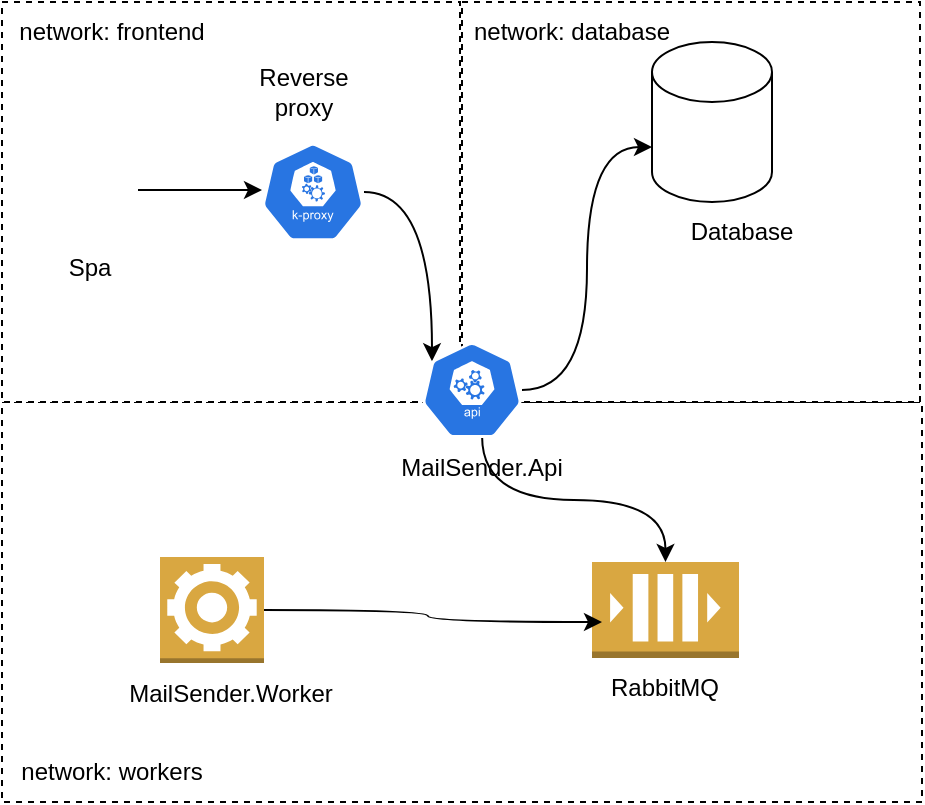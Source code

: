 <mxfile version="16.5.2" type="device"><diagram id="8aZJmc_4ptfh4qqDNf2m" name="Page-1"><mxGraphModel dx="981" dy="514" grid="1" gridSize="10" guides="1" tooltips="1" connect="1" arrows="1" fold="1" page="1" pageScale="1" pageWidth="850" pageHeight="1100" math="0" shadow="0"><root><mxCell id="0"/><mxCell id="1" parent="0"/><mxCell id="NX1jrLporPgZhgDrdKQt-26" value="" style="rounded=0;whiteSpace=wrap;html=1;dashed=1;" vertex="1" parent="1"><mxGeometry x="130" y="350" width="460" height="200" as="geometry"/></mxCell><mxCell id="NX1jrLporPgZhgDrdKQt-24" value="" style="rounded=0;whiteSpace=wrap;html=1;dashed=1;" vertex="1" parent="1"><mxGeometry x="360" y="150" width="229" height="200" as="geometry"/></mxCell><mxCell id="NX1jrLporPgZhgDrdKQt-23" value="" style="rounded=0;whiteSpace=wrap;html=1;dashed=1;" vertex="1" parent="1"><mxGeometry x="130" y="150" width="229" height="200" as="geometry"/></mxCell><mxCell id="02ok_osh9-zwnjQHwfhJ-5" value="" style="shape=cylinder3;whiteSpace=wrap;html=1;boundedLbl=1;backgroundOutline=1;size=15;" parent="1" vertex="1"><mxGeometry x="455" y="170" width="60" height="80" as="geometry"/></mxCell><mxCell id="NX1jrLporPgZhgDrdKQt-25" style="edgeStyle=orthogonalEdgeStyle;rounded=0;orthogonalLoop=1;jettySize=auto;html=1;entryX=0.1;entryY=0.2;entryDx=0;entryDy=0;entryPerimeter=0;curved=1;" edge="1" parent="1" source="02ok_osh9-zwnjQHwfhJ-6" target="02ok_osh9-zwnjQHwfhJ-8"><mxGeometry relative="1" as="geometry"/></mxCell><mxCell id="02ok_osh9-zwnjQHwfhJ-6" value="" style="sketch=0;html=1;dashed=0;whitespace=wrap;fillColor=#2875E2;strokeColor=#ffffff;points=[[0.005,0.63,0],[0.1,0.2,0],[0.9,0.2,0],[0.5,0,0],[0.995,0.63,0],[0.72,0.99,0],[0.5,1,0],[0.28,0.99,0]];shape=mxgraph.kubernetes.icon;prIcon=k_proxy" parent="1" vertex="1"><mxGeometry x="260" y="220" width="51" height="50" as="geometry"/></mxCell><mxCell id="NX1jrLporPgZhgDrdKQt-21" style="edgeStyle=orthogonalEdgeStyle;rounded=0;orthogonalLoop=1;jettySize=auto;html=1;entryX=0;entryY=0.48;entryDx=0;entryDy=0;entryPerimeter=0;curved=1;" edge="1" parent="1" source="02ok_osh9-zwnjQHwfhJ-7" target="02ok_osh9-zwnjQHwfhJ-6"><mxGeometry relative="1" as="geometry"/></mxCell><mxCell id="02ok_osh9-zwnjQHwfhJ-7" value="" style="shape=image;html=1;verticalAlign=top;verticalLabelPosition=bottom;labelBackgroundColor=#ffffff;imageAspect=0;aspect=fixed;image=https://cdn0.iconfinder.com/data/icons/font-awesome-brands-vol-1/512/angular-128.png" parent="1" vertex="1"><mxGeometry x="150" y="220" width="48" height="48" as="geometry"/></mxCell><mxCell id="02ok_osh9-zwnjQHwfhJ-9" value="" style="outlineConnect=0;dashed=0;verticalLabelPosition=bottom;verticalAlign=top;align=center;html=1;shape=mxgraph.aws3.queue;fillColor=#D9A741;gradientColor=none;" parent="1" vertex="1"><mxGeometry x="425" y="430" width="73.5" height="48" as="geometry"/></mxCell><mxCell id="NX1jrLporPgZhgDrdKQt-19" style="edgeStyle=orthogonalEdgeStyle;rounded=0;orthogonalLoop=1;jettySize=auto;html=1;entryX=0;entryY=0;entryDx=0;entryDy=52.5;entryPerimeter=0;curved=1;" edge="1" parent="1" source="02ok_osh9-zwnjQHwfhJ-8" target="02ok_osh9-zwnjQHwfhJ-5"><mxGeometry relative="1" as="geometry"/></mxCell><mxCell id="NX1jrLporPgZhgDrdKQt-20" style="edgeStyle=orthogonalEdgeStyle;rounded=0;orthogonalLoop=1;jettySize=auto;html=1;curved=1;exitX=0.601;exitY=0.987;exitDx=0;exitDy=0;exitPerimeter=0;" edge="1" parent="1" source="02ok_osh9-zwnjQHwfhJ-8" target="02ok_osh9-zwnjQHwfhJ-9"><mxGeometry relative="1" as="geometry"/></mxCell><mxCell id="02ok_osh9-zwnjQHwfhJ-8" value="" style="sketch=0;html=1;dashed=0;whitespace=wrap;fillColor=#2875E2;strokeColor=#ffffff;points=[[0.005,0.63,0],[0.1,0.2,0],[0.9,0.2,0],[0.5,0,0],[0.995,0.63,0],[0.72,0.99,0],[0.5,1,0],[0.28,0.99,0]];shape=mxgraph.kubernetes.icon;prIcon=api" parent="1" vertex="1"><mxGeometry x="340" y="320" width="50" height="48" as="geometry"/></mxCell><mxCell id="NX1jrLporPgZhgDrdKQt-14" style="edgeStyle=orthogonalEdgeStyle;rounded=0;orthogonalLoop=1;jettySize=auto;html=1;entryX=0.068;entryY=0.625;entryDx=0;entryDy=0;entryPerimeter=0;curved=1;" edge="1" parent="1" source="02ok_osh9-zwnjQHwfhJ-13" target="02ok_osh9-zwnjQHwfhJ-9"><mxGeometry relative="1" as="geometry"/></mxCell><mxCell id="02ok_osh9-zwnjQHwfhJ-13" value="" style="outlineConnect=0;dashed=0;verticalLabelPosition=bottom;verticalAlign=top;align=center;html=1;shape=mxgraph.aws3.worker;fillColor=#D9A741;gradientColor=none;" parent="1" vertex="1"><mxGeometry x="209" y="427.5" width="52" height="53" as="geometry"/></mxCell><mxCell id="NX1jrLporPgZhgDrdKQt-8" value="Spa" style="text;html=1;strokeColor=none;fillColor=none;align=center;verticalAlign=middle;whiteSpace=wrap;rounded=0;" vertex="1" parent="1"><mxGeometry x="144" y="268" width="60" height="30" as="geometry"/></mxCell><mxCell id="NX1jrLporPgZhgDrdKQt-9" value="Reverse proxy" style="text;html=1;strokeColor=none;fillColor=none;align=center;verticalAlign=middle;whiteSpace=wrap;rounded=0;" vertex="1" parent="1"><mxGeometry x="251" y="180" width="60" height="30" as="geometry"/></mxCell><mxCell id="NX1jrLporPgZhgDrdKQt-10" value="MailSender.Api" style="text;html=1;strokeColor=none;fillColor=none;align=center;verticalAlign=middle;whiteSpace=wrap;rounded=0;" vertex="1" parent="1"><mxGeometry x="340" y="368" width="60" height="30" as="geometry"/></mxCell><mxCell id="NX1jrLporPgZhgDrdKQt-11" value="Database" style="text;html=1;strokeColor=none;fillColor=none;align=center;verticalAlign=middle;whiteSpace=wrap;rounded=0;" vertex="1" parent="1"><mxGeometry x="470" y="250" width="60" height="30" as="geometry"/></mxCell><mxCell id="NX1jrLporPgZhgDrdKQt-12" value="MailSender.Worker" style="text;html=1;strokeColor=none;fillColor=none;align=center;verticalAlign=middle;whiteSpace=wrap;rounded=0;" vertex="1" parent="1"><mxGeometry x="214" y="480.5" width="61" height="30" as="geometry"/></mxCell><mxCell id="NX1jrLporPgZhgDrdKQt-13" value="RabbitMQ" style="text;html=1;strokeColor=none;fillColor=none;align=center;verticalAlign=middle;whiteSpace=wrap;rounded=0;" vertex="1" parent="1"><mxGeometry x="431.25" y="478" width="61" height="30" as="geometry"/></mxCell><mxCell id="NX1jrLporPgZhgDrdKQt-27" value="network: workers" style="text;html=1;strokeColor=none;fillColor=none;align=center;verticalAlign=middle;whiteSpace=wrap;rounded=0;" vertex="1" parent="1"><mxGeometry x="130" y="520" width="110" height="30" as="geometry"/></mxCell><mxCell id="NX1jrLporPgZhgDrdKQt-28" value="network: database" style="text;html=1;strokeColor=none;fillColor=none;align=center;verticalAlign=middle;whiteSpace=wrap;rounded=0;" vertex="1" parent="1"><mxGeometry x="360" y="150" width="110" height="30" as="geometry"/></mxCell><mxCell id="NX1jrLporPgZhgDrdKQt-29" value="network: frontend" style="text;html=1;strokeColor=none;fillColor=none;align=center;verticalAlign=middle;whiteSpace=wrap;rounded=0;" vertex="1" parent="1"><mxGeometry x="130" y="150" width="110" height="30" as="geometry"/></mxCell></root></mxGraphModel></diagram></mxfile>